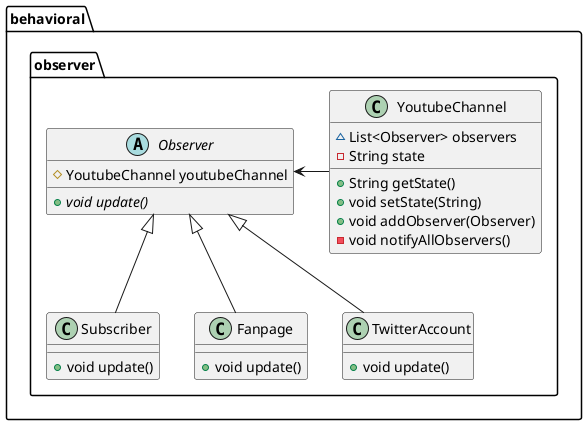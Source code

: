 @startuml
class behavioral.observer.Subscriber {
+ void update()
}
class behavioral.observer.Fanpage {
+ void update()
}
class behavioral.observer.YoutubeChannel {
~ List<Observer> observers
- String state
+ String getState()
+ void setState(String)
+ void addObserver(Observer)
- void notifyAllObservers()
}
class behavioral.observer.TwitterAccount {
+ void update()
}
abstract class behavioral.observer.Observer {
# YoutubeChannel youtubeChannel
+ {abstract}void update()
}

behavioral.observer.Observer <- behavioral.observer.YoutubeChannel

behavioral.observer.Observer <|-- behavioral.observer.Subscriber
behavioral.observer.Observer <|-- behavioral.observer.Fanpage
behavioral.observer.Observer <|-- behavioral.observer.TwitterAccount
@enduml
